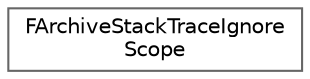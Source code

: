 digraph "Graphical Class Hierarchy"
{
 // INTERACTIVE_SVG=YES
 // LATEX_PDF_SIZE
  bgcolor="transparent";
  edge [fontname=Helvetica,fontsize=10,labelfontname=Helvetica,labelfontsize=10];
  node [fontname=Helvetica,fontsize=10,shape=box,height=0.2,width=0.4];
  rankdir="LR";
  Node0 [id="Node000000",label="FArchiveStackTraceIgnore\lScope",height=0.2,width=0.4,color="grey40", fillcolor="white", style="filled",URL="$d9/d52/classFArchiveStackTraceIgnoreScope.html",tooltip="Ignores saving the stack trace when collecting serialize offsets ."];
}
